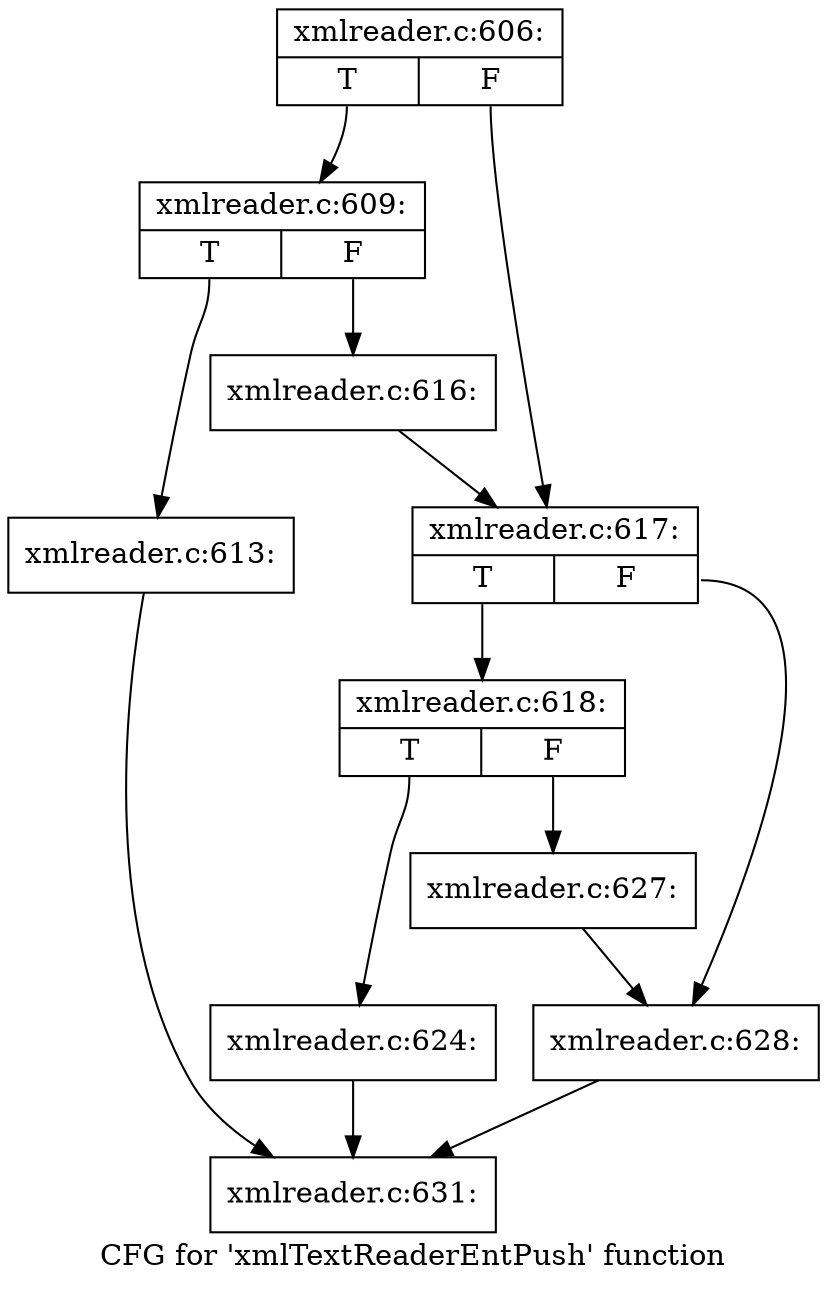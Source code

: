 digraph "CFG for 'xmlTextReaderEntPush' function" {
	label="CFG for 'xmlTextReaderEntPush' function";

	Node0x55e449578bb0 [shape=record,label="{xmlreader.c:606:|{<s0>T|<s1>F}}"];
	Node0x55e449578bb0:s0 -> Node0x55e44957a110;
	Node0x55e449578bb0:s1 -> Node0x55e44957a030;
	Node0x55e44957a110 [shape=record,label="{xmlreader.c:609:|{<s0>T|<s1>F}}"];
	Node0x55e44957a110:s0 -> Node0x55e44957b610;
	Node0x55e44957a110:s1 -> Node0x55e44957b660;
	Node0x55e44957b610 [shape=record,label="{xmlreader.c:613:}"];
	Node0x55e44957b610 -> Node0x55e449578c00;
	Node0x55e44957b660 [shape=record,label="{xmlreader.c:616:}"];
	Node0x55e44957b660 -> Node0x55e44957a030;
	Node0x55e44957a030 [shape=record,label="{xmlreader.c:617:|{<s0>T|<s1>F}}"];
	Node0x55e44957a030:s0 -> Node0x55e44957bfd0;
	Node0x55e44957a030:s1 -> Node0x55e44957c020;
	Node0x55e44957bfd0 [shape=record,label="{xmlreader.c:618:|{<s0>T|<s1>F}}"];
	Node0x55e44957bfd0:s0 -> Node0x55e44957d250;
	Node0x55e44957bfd0:s1 -> Node0x55e44957d2a0;
	Node0x55e44957d250 [shape=record,label="{xmlreader.c:624:}"];
	Node0x55e44957d250 -> Node0x55e449578c00;
	Node0x55e44957d2a0 [shape=record,label="{xmlreader.c:627:}"];
	Node0x55e44957d2a0 -> Node0x55e44957c020;
	Node0x55e44957c020 [shape=record,label="{xmlreader.c:628:}"];
	Node0x55e44957c020 -> Node0x55e449578c00;
	Node0x55e449578c00 [shape=record,label="{xmlreader.c:631:}"];
}
